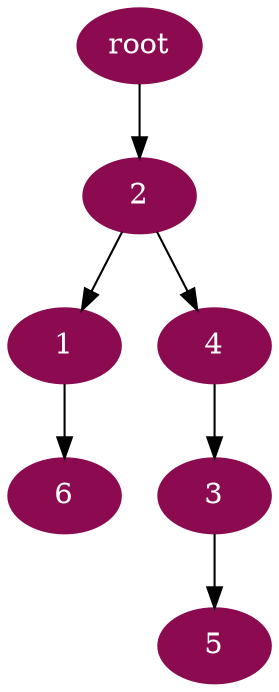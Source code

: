 digraph G {
node [color=deeppink4, style=filled, fontcolor=white];
2 -> 1;
"root" -> 2;
4 -> 3;
2 -> 4;
3 -> 5;
1 -> 6;
}
